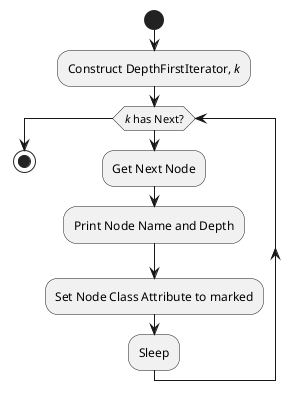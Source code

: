 @startuml
start
:Construct DepthFirstIterator, //k//;
while(//k// has Next?)
:Get Next Node;
:Print Node Name and Depth;
:Set Node Class Attribute to marked;
:Sleep;
endwhile
stop
@enduml